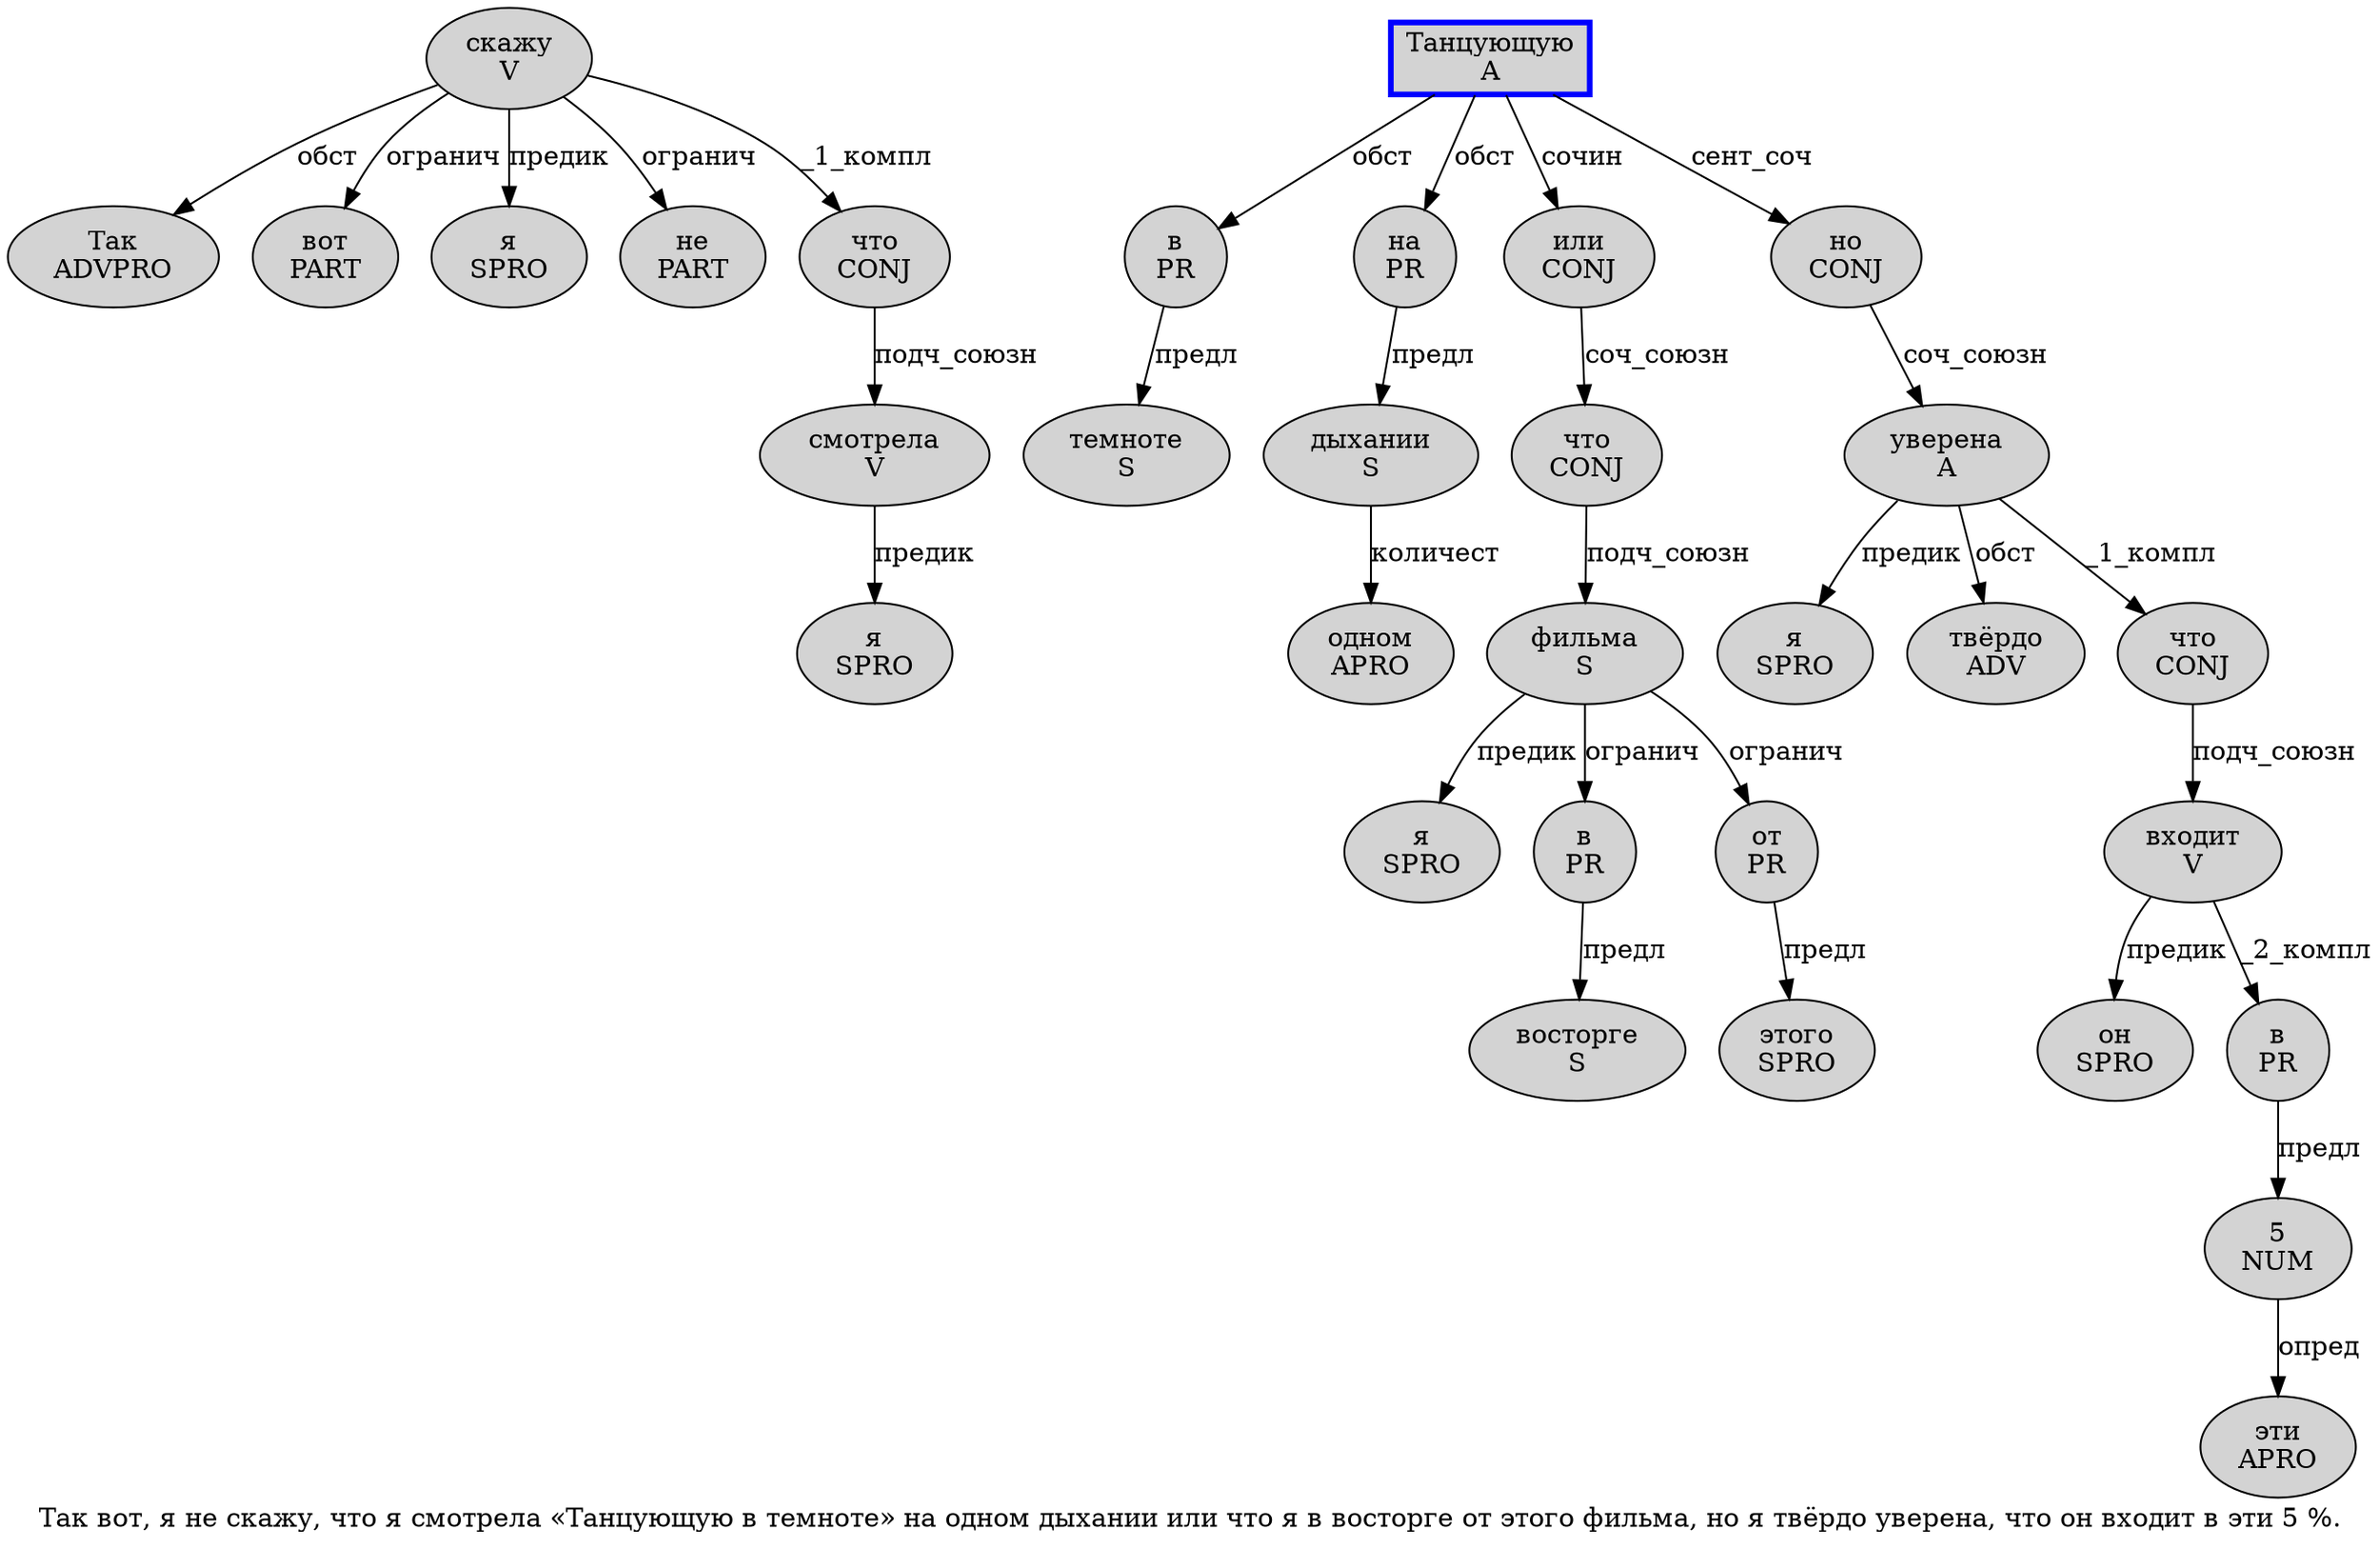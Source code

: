 digraph SENTENCE_1909 {
	graph [label="Так вот, я не скажу, что я смотрела «Танцующую в темноте» на одном дыхании или что я в восторге от этого фильма, но я твёрдо уверена, что он входит в эти 5 %."]
	node [style=filled]
		0 [label="Так
ADVPRO" color="" fillcolor=lightgray penwidth=1 shape=ellipse]
		1 [label="вот
PART" color="" fillcolor=lightgray penwidth=1 shape=ellipse]
		3 [label="я
SPRO" color="" fillcolor=lightgray penwidth=1 shape=ellipse]
		4 [label="не
PART" color="" fillcolor=lightgray penwidth=1 shape=ellipse]
		5 [label="скажу
V" color="" fillcolor=lightgray penwidth=1 shape=ellipse]
		7 [label="что
CONJ" color="" fillcolor=lightgray penwidth=1 shape=ellipse]
		8 [label="я
SPRO" color="" fillcolor=lightgray penwidth=1 shape=ellipse]
		9 [label="смотрела
V" color="" fillcolor=lightgray penwidth=1 shape=ellipse]
		11 [label="Танцующую
A" color=blue fillcolor=lightgray penwidth=3 shape=box]
		12 [label="в
PR" color="" fillcolor=lightgray penwidth=1 shape=ellipse]
		13 [label="темноте
S" color="" fillcolor=lightgray penwidth=1 shape=ellipse]
		15 [label="на
PR" color="" fillcolor=lightgray penwidth=1 shape=ellipse]
		16 [label="одном
APRO" color="" fillcolor=lightgray penwidth=1 shape=ellipse]
		17 [label="дыхании
S" color="" fillcolor=lightgray penwidth=1 shape=ellipse]
		18 [label="или
CONJ" color="" fillcolor=lightgray penwidth=1 shape=ellipse]
		19 [label="что
CONJ" color="" fillcolor=lightgray penwidth=1 shape=ellipse]
		20 [label="я
SPRO" color="" fillcolor=lightgray penwidth=1 shape=ellipse]
		21 [label="в
PR" color="" fillcolor=lightgray penwidth=1 shape=ellipse]
		22 [label="восторге
S" color="" fillcolor=lightgray penwidth=1 shape=ellipse]
		23 [label="от
PR" color="" fillcolor=lightgray penwidth=1 shape=ellipse]
		24 [label="этого
SPRO" color="" fillcolor=lightgray penwidth=1 shape=ellipse]
		25 [label="фильма
S" color="" fillcolor=lightgray penwidth=1 shape=ellipse]
		27 [label="но
CONJ" color="" fillcolor=lightgray penwidth=1 shape=ellipse]
		28 [label="я
SPRO" color="" fillcolor=lightgray penwidth=1 shape=ellipse]
		29 [label="твёрдо
ADV" color="" fillcolor=lightgray penwidth=1 shape=ellipse]
		30 [label="уверена
A" color="" fillcolor=lightgray penwidth=1 shape=ellipse]
		32 [label="что
CONJ" color="" fillcolor=lightgray penwidth=1 shape=ellipse]
		33 [label="он
SPRO" color="" fillcolor=lightgray penwidth=1 shape=ellipse]
		34 [label="входит
V" color="" fillcolor=lightgray penwidth=1 shape=ellipse]
		35 [label="в
PR" color="" fillcolor=lightgray penwidth=1 shape=ellipse]
		36 [label="эти
APRO" color="" fillcolor=lightgray penwidth=1 shape=ellipse]
		37 [label="5
NUM" color="" fillcolor=lightgray penwidth=1 shape=ellipse]
			19 -> 25 [label="подч_союзн"]
			30 -> 28 [label="предик"]
			30 -> 29 [label="обст"]
			30 -> 32 [label="_1_компл"]
			18 -> 19 [label="соч_союзн"]
			32 -> 34 [label="подч_союзн"]
			37 -> 36 [label="опред"]
			17 -> 16 [label="количест"]
			25 -> 20 [label="предик"]
			25 -> 21 [label="огранич"]
			25 -> 23 [label="огранич"]
			35 -> 37 [label="предл"]
			7 -> 9 [label="подч_союзн"]
			34 -> 33 [label="предик"]
			34 -> 35 [label="_2_компл"]
			15 -> 17 [label="предл"]
			9 -> 8 [label="предик"]
			23 -> 24 [label="предл"]
			11 -> 12 [label="обст"]
			11 -> 15 [label="обст"]
			11 -> 18 [label="сочин"]
			11 -> 27 [label="сент_соч"]
			12 -> 13 [label="предл"]
			5 -> 0 [label="обст"]
			5 -> 1 [label="огранич"]
			5 -> 3 [label="предик"]
			5 -> 4 [label="огранич"]
			5 -> 7 [label="_1_компл"]
			21 -> 22 [label="предл"]
			27 -> 30 [label="соч_союзн"]
}